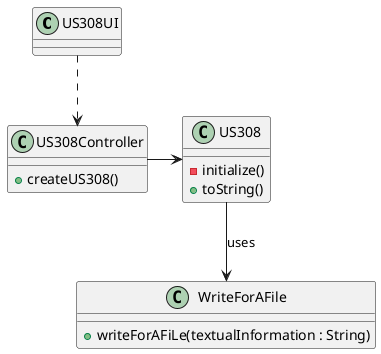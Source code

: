 @startuml
'https://plantuml.com/sequence-diagram

class US308UI{
}

class US308Controller{
+ createUS308()
}


class US308 {
- initialize()
+ toString()
}

class WriteForAFile{
+ writeForAFiLe(textualInformation : String)
}


US308UI ..> US308Controller
US308Controller -> US308
US308 --> WriteForAFile : uses
@enduml